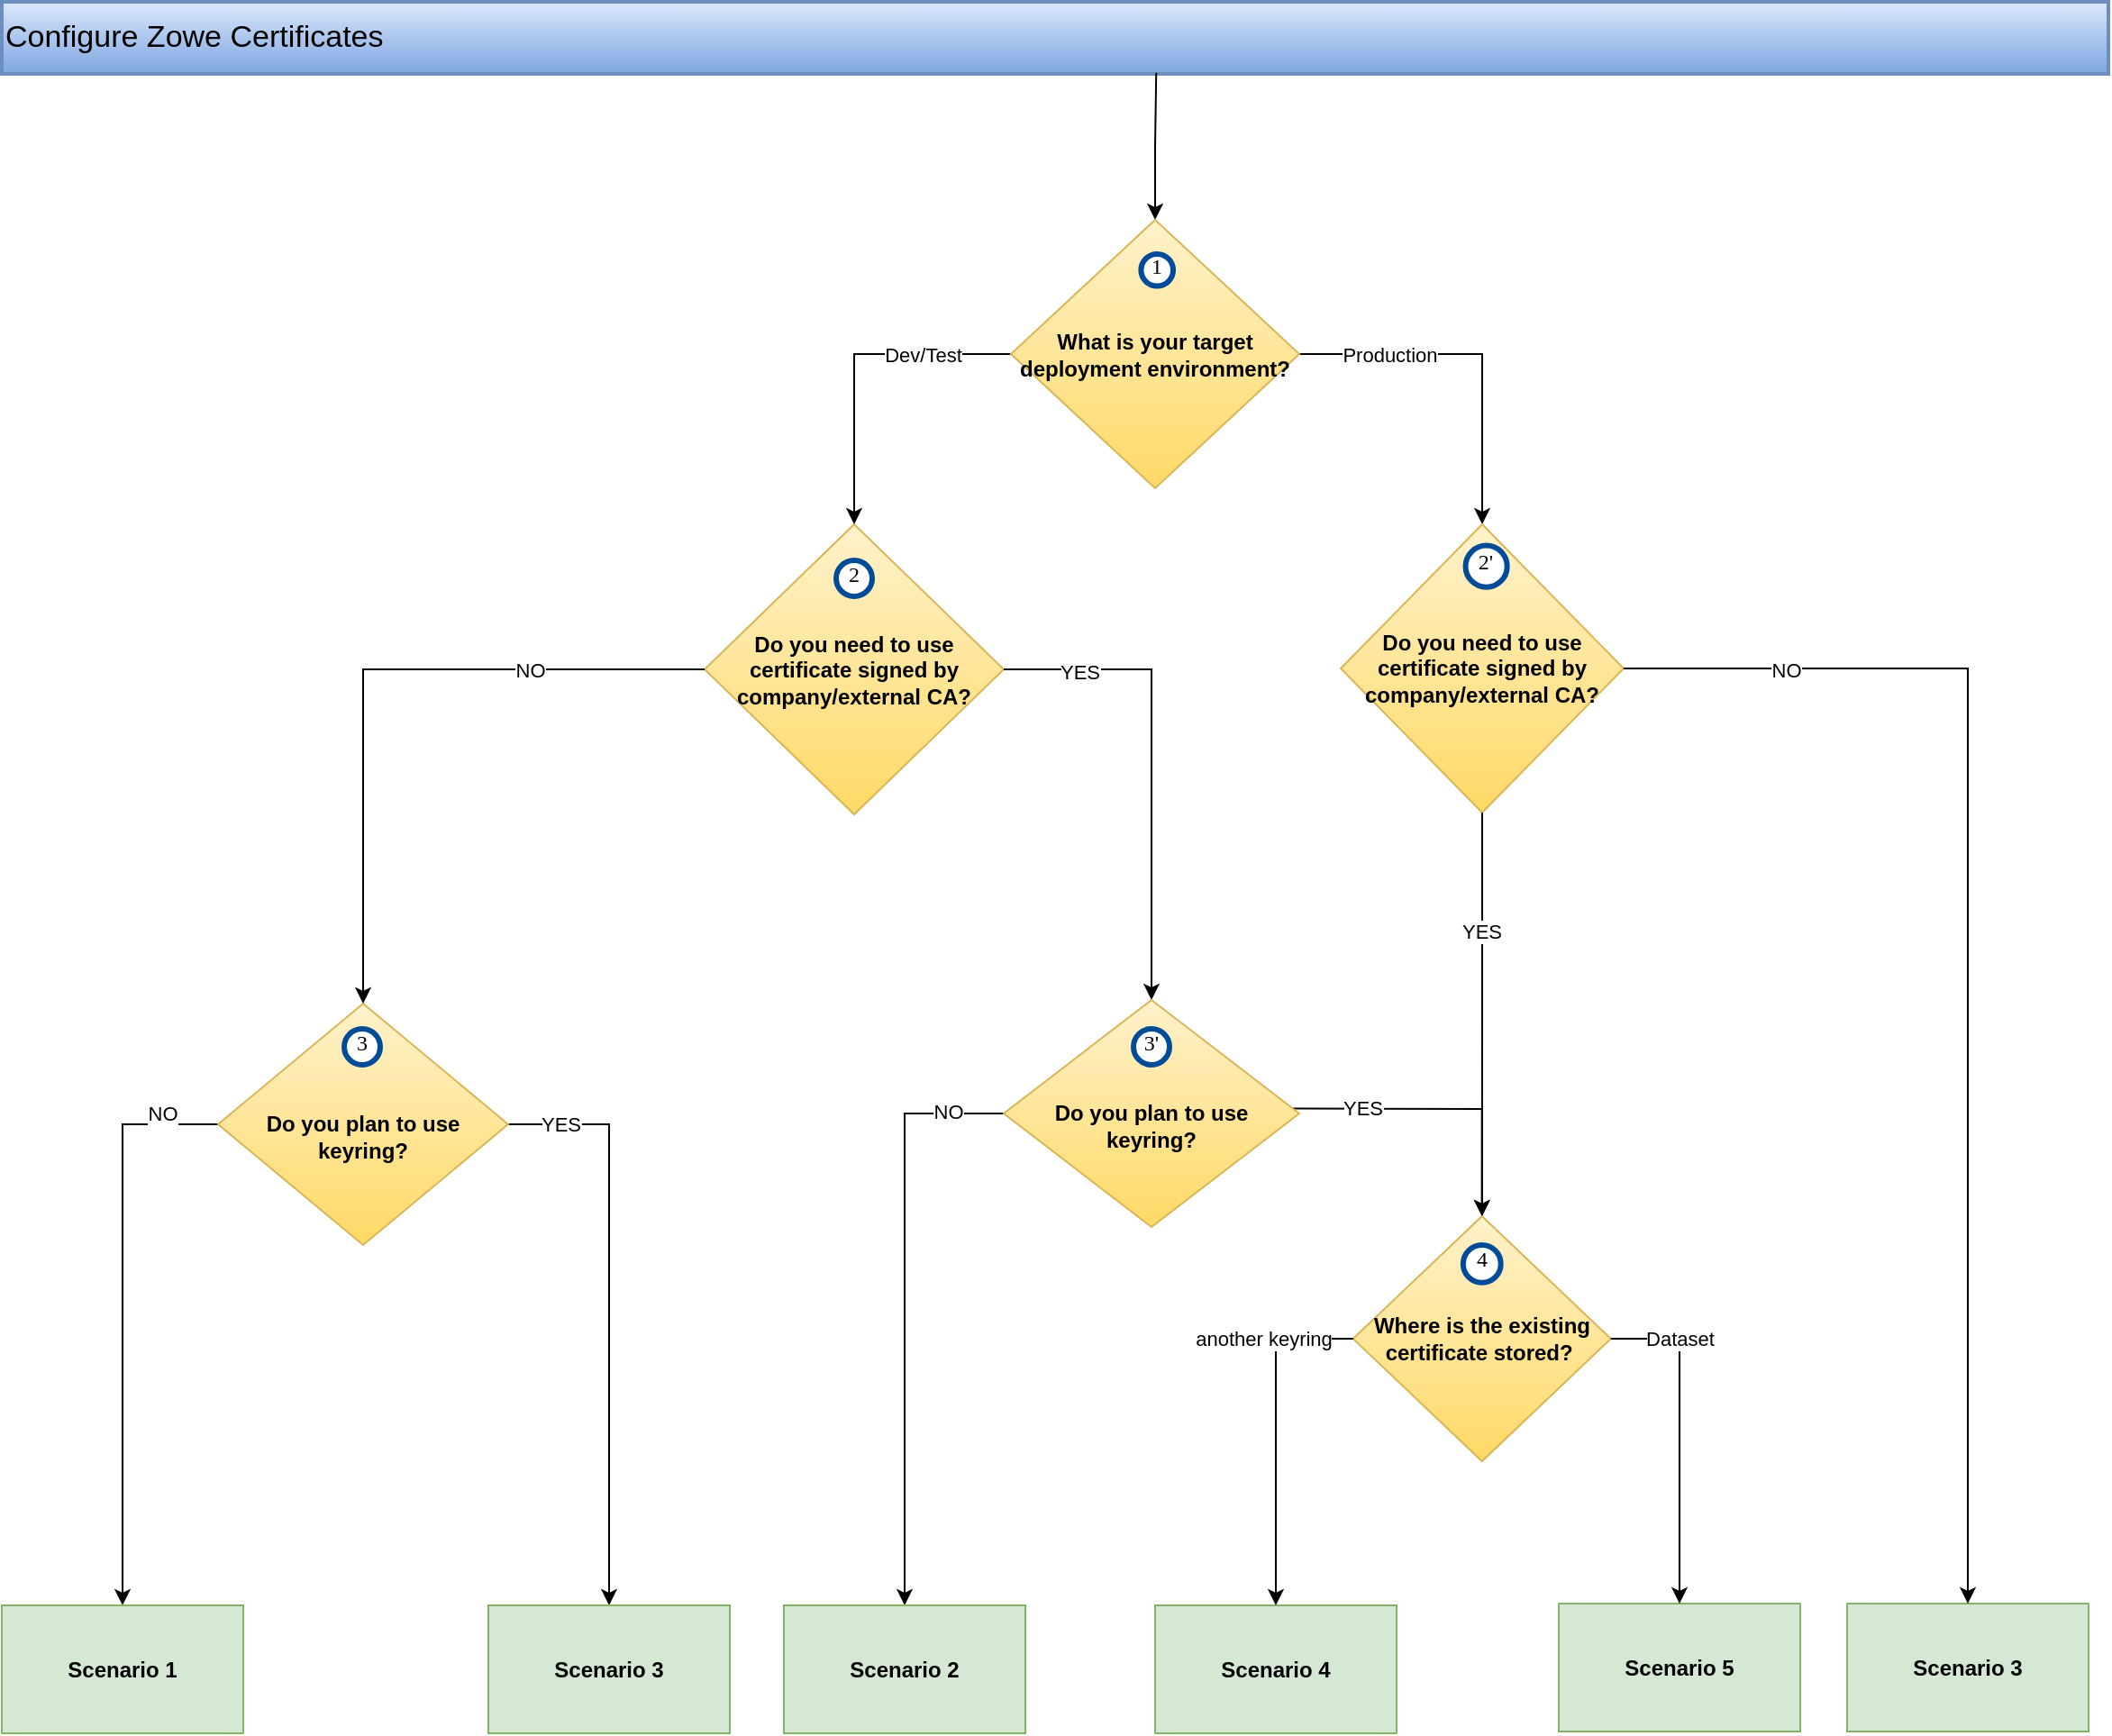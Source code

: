 <mxfile version="21.6.8" type="google">
  <diagram name="Page-1" id="2D4Eud1RVsdPvKpwBga_">
    <mxGraphModel grid="1" page="1" gridSize="10" guides="1" tooltips="1" connect="1" arrows="1" fold="1" pageScale="1" pageWidth="850" pageHeight="1100" math="0" shadow="0">
      <root>
        <mxCell id="0" />
        <mxCell id="1" parent="0" />
        <mxCell id="bi-3GEvjXEP-DX2mGwIE-1" value="" style="group;fontStyle=1" connectable="0" vertex="1" parent="1">
          <mxGeometry x="430" y="6930" width="166" height="161" as="geometry" />
        </mxCell>
        <mxCell id="bi-3GEvjXEP-DX2mGwIE-2" value="Do you need to use&lt;br&gt;certificate signed by company/external CA?" style="rhombus;whiteSpace=wrap;html=1;fillColor=#fff2cc;gradientColor=#ffd966;strokeColor=#d6b656;fontStyle=1" vertex="1" parent="bi-3GEvjXEP-DX2mGwIE-1">
          <mxGeometry width="166" height="161" as="geometry" />
        </mxCell>
        <mxCell id="bi-3GEvjXEP-DX2mGwIE-9" value="2" style="ellipse;whiteSpace=wrap;html=1;aspect=fixed;strokeWidth=3;fontFamily=Tahoma;spacingBottom=4;spacingRight=2;strokeColor=#004C99;spacingLeft=2;" vertex="1" parent="bi-3GEvjXEP-DX2mGwIE-1">
          <mxGeometry x="73" y="20" width="20" height="20" as="geometry" />
        </mxCell>
        <mxCell id="bi-3GEvjXEP-DX2mGwIE-3" value="Production" style="edgeStyle=orthogonalEdgeStyle;rounded=0;orthogonalLoop=1;jettySize=auto;html=1;exitX=1;exitY=0.5;exitDx=0;exitDy=0;entryX=0.5;entryY=0;entryDx=0;entryDy=0;" edge="1" parent="1" source="bi-3GEvjXEP-DX2mGwIE-8" target="bi-3GEvjXEP-DX2mGwIE-14">
          <mxGeometry x="-0.49" relative="1" as="geometry">
            <mxPoint x="916" y="7131" as="sourcePoint" />
            <mxPoint x="721" y="6830" as="targetPoint" />
            <Array as="points">
              <mxPoint x="862" y="6836" />
            </Array>
            <mxPoint as="offset" />
          </mxGeometry>
        </mxCell>
        <mxCell id="bi-3GEvjXEP-DX2mGwIE-4" value="" style="edgeStyle=orthogonalEdgeStyle;rounded=0;orthogonalLoop=1;jettySize=auto;html=1;exitX=0;exitY=0.5;exitDx=0;exitDy=0;entryX=0.5;entryY=0;entryDx=0;entryDy=0;" edge="1" parent="1" source="bi-3GEvjXEP-DX2mGwIE-8" target="bi-3GEvjXEP-DX2mGwIE-2">
          <mxGeometry relative="1" as="geometry">
            <mxPoint x="850" y="6936" as="sourcePoint" />
            <mxPoint x="560" y="6976" as="targetPoint" />
          </mxGeometry>
        </mxCell>
        <mxCell id="bi-3GEvjXEP-DX2mGwIE-5" value="Dev/Test" style="edgeLabel;html=1;align=center;verticalAlign=middle;resizable=0;points=[];" connectable="0" vertex="1" parent="bi-3GEvjXEP-DX2mGwIE-4">
          <mxGeometry x="-0.52" y="2" relative="1" as="geometry">
            <mxPoint x="-6" y="-2" as="offset" />
          </mxGeometry>
        </mxCell>
        <mxCell id="bi-3GEvjXEP-DX2mGwIE-6" value="Configure Zowe Certificates" style="rounded=0;whiteSpace=wrap;html=1;fillColor=#dae8fc;strokeColor=#6c8ebf;strokeWidth=2;align=left;gradientColor=#7ea6e0;fontSize=17;" vertex="1" parent="1">
          <mxGeometry x="40" y="6640" width="1169" height="40" as="geometry" />
        </mxCell>
        <mxCell id="bi-3GEvjXEP-DX2mGwIE-7" value="" style="edgeStyle=orthogonalEdgeStyle;rounded=0;orthogonalLoop=1;jettySize=auto;html=1;entryX=0.548;entryY=0.985;entryDx=0;entryDy=0;entryPerimeter=0;endArrow=none;endFill=0;startArrow=classic;startFill=1;" edge="1" parent="1" source="bi-3GEvjXEP-DX2mGwIE-8" target="bi-3GEvjXEP-DX2mGwIE-6">
          <mxGeometry relative="1" as="geometry" />
        </mxCell>
        <mxCell id="bi-3GEvjXEP-DX2mGwIE-8" value="What is your target deployment environment?" style="rhombus;whiteSpace=wrap;html=1;fillColor=#fff2cc;gradientColor=#ffd966;strokeColor=#d6b656;fontStyle=1" vertex="1" parent="1">
          <mxGeometry x="600" y="6761" width="160" height="149" as="geometry" />
        </mxCell>
        <mxCell id="bi-3GEvjXEP-DX2mGwIE-11" style="edgeStyle=orthogonalEdgeStyle;rounded=0;orthogonalLoop=1;jettySize=auto;html=1;exitX=1;exitY=0.5;exitDx=0;exitDy=0;entryX=0.5;entryY=0;entryDx=0;entryDy=0;" edge="1" parent="1" source="bi-3GEvjXEP-DX2mGwIE-2" target="bi-3GEvjXEP-DX2mGwIE-19">
          <mxGeometry relative="1" as="geometry">
            <mxPoint x="391" y="7170" as="targetPoint" />
            <Array as="points">
              <mxPoint x="678" y="7011" />
            </Array>
          </mxGeometry>
        </mxCell>
        <mxCell id="bi-3GEvjXEP-DX2mGwIE-12" value="YES" style="edgeLabel;html=1;align=center;verticalAlign=middle;resizable=0;points=[];" connectable="0" vertex="1" parent="bi-3GEvjXEP-DX2mGwIE-11">
          <mxGeometry x="-0.204" y="-1" relative="1" as="geometry">
            <mxPoint x="-39" y="-22" as="offset" />
          </mxGeometry>
        </mxCell>
        <mxCell id="bi-3GEvjXEP-DX2mGwIE-13" value="" style="group;fontStyle=1" connectable="0" vertex="1" parent="1">
          <mxGeometry x="783" y="6930" width="157" height="160" as="geometry" />
        </mxCell>
        <mxCell id="bi-3GEvjXEP-DX2mGwIE-14" value="Do you need to use&lt;br style=&quot;border-color: var(--border-color);&quot;&gt;certificate signed by company/external CA?" style="rhombus;whiteSpace=wrap;html=1;fillColor=#fff2cc;gradientColor=#ffd966;strokeColor=#d6b656;fontStyle=1" vertex="1" parent="bi-3GEvjXEP-DX2mGwIE-13">
          <mxGeometry width="157" height="160" as="geometry" />
        </mxCell>
        <mxCell id="bi-3GEvjXEP-DX2mGwIE-15" value="2&#39;" style="ellipse;whiteSpace=wrap;html=1;aspect=fixed;strokeWidth=3;fontFamily=Tahoma;spacingBottom=4;spacingRight=2;strokeColor=#004C99;spacingLeft=2;" vertex="1" parent="bi-3GEvjXEP-DX2mGwIE-13">
          <mxGeometry x="69.265" y="11.783" width="23.088" height="23.088" as="geometry" />
        </mxCell>
        <mxCell id="bi-3GEvjXEP-DX2mGwIE-16" value="" style="edgeStyle=orthogonalEdgeStyle;rounded=0;orthogonalLoop=1;jettySize=auto;html=1;exitX=0;exitY=0.5;exitDx=0;exitDy=0;" edge="1" parent="1" source="bi-3GEvjXEP-DX2mGwIE-19" target="bi-3GEvjXEP-DX2mGwIE-27">
          <mxGeometry relative="1" as="geometry" />
        </mxCell>
        <mxCell id="bi-3GEvjXEP-DX2mGwIE-17" value="NO" style="edgeLabel;html=1;align=center;verticalAlign=middle;resizable=0;points=[];" connectable="0" vertex="1" parent="bi-3GEvjXEP-DX2mGwIE-16">
          <mxGeometry x="-0.159" relative="1" as="geometry">
            <mxPoint x="24" y="-84" as="offset" />
          </mxGeometry>
        </mxCell>
        <mxCell id="bi-3GEvjXEP-DX2mGwIE-18" value="YES" style="edgeStyle=orthogonalEdgeStyle;rounded=0;orthogonalLoop=1;jettySize=auto;html=1;entryX=0.5;entryY=0;entryDx=0;entryDy=0;" edge="1" parent="1" target="bi-3GEvjXEP-DX2mGwIE-29">
          <mxGeometry x="-0.07" relative="1" as="geometry">
            <mxPoint x="686.0" y="7254" as="sourcePoint" />
            <mxPoint as="offset" />
          </mxGeometry>
        </mxCell>
        <mxCell id="bi-3GEvjXEP-DX2mGwIE-19" value="&lt;br&gt;Do you plan to use&lt;br&gt;keyring?" style="rhombus;whiteSpace=wrap;html=1;fillColor=#fff2cc;gradientColor=#ffd966;strokeColor=#d6b656;fontStyle=1" vertex="1" parent="1">
          <mxGeometry x="596" y="7194" width="164" height="126" as="geometry" />
        </mxCell>
        <mxCell id="bi-3GEvjXEP-DX2mGwIE-20" style="edgeStyle=orthogonalEdgeStyle;rounded=0;orthogonalLoop=1;jettySize=auto;html=1;exitX=1;exitY=0.5;exitDx=0;exitDy=0;" edge="1" parent="1" source="bi-3GEvjXEP-DX2mGwIE-24" target="bi-3GEvjXEP-DX2mGwIE-32">
          <mxGeometry relative="1" as="geometry" />
        </mxCell>
        <mxCell id="bi-3GEvjXEP-DX2mGwIE-21" value="YES" style="edgeLabel;html=1;align=center;verticalAlign=middle;resizable=0;points=[];" connectable="0" vertex="1" parent="bi-3GEvjXEP-DX2mGwIE-20">
          <mxGeometry x="-0.183" y="-3" relative="1" as="geometry">
            <mxPoint x="-24" y="-76" as="offset" />
          </mxGeometry>
        </mxCell>
        <mxCell id="bi-3GEvjXEP-DX2mGwIE-22" value="" style="edgeStyle=orthogonalEdgeStyle;rounded=0;orthogonalLoop=1;jettySize=auto;html=1;exitX=0;exitY=0.5;exitDx=0;exitDy=0;" edge="1" parent="1" source="bi-3GEvjXEP-DX2mGwIE-24" target="bi-3GEvjXEP-DX2mGwIE-31">
          <mxGeometry relative="1" as="geometry" />
        </mxCell>
        <mxCell id="bi-3GEvjXEP-DX2mGwIE-23" value="NO" style="edgeLabel;html=1;align=center;verticalAlign=middle;resizable=0;points=[];" connectable="0" vertex="1" parent="bi-3GEvjXEP-DX2mGwIE-22">
          <mxGeometry x="-0.135" y="5" relative="1" as="geometry">
            <mxPoint x="17" y="-92" as="offset" />
          </mxGeometry>
        </mxCell>
        <mxCell id="bi-3GEvjXEP-DX2mGwIE-24" value="&lt;br&gt;Do you plan to use&lt;br&gt;keyring?" style="rhombus;whiteSpace=wrap;html=1;fillColor=#fff2cc;gradientColor=#ffd966;strokeColor=#d6b656;fontStyle=1" vertex="1" parent="1">
          <mxGeometry x="160" y="7196" width="161" height="134" as="geometry" />
        </mxCell>
        <mxCell id="bi-3GEvjXEP-DX2mGwIE-25" value="" style="edgeStyle=orthogonalEdgeStyle;rounded=0;orthogonalLoop=1;jettySize=auto;html=1;" edge="1" parent="1" source="bi-3GEvjXEP-DX2mGwIE-2" target="bi-3GEvjXEP-DX2mGwIE-24">
          <mxGeometry relative="1" as="geometry" />
        </mxCell>
        <mxCell id="bi-3GEvjXEP-DX2mGwIE-26" value="NO" style="edgeLabel;html=1;align=center;verticalAlign=middle;resizable=0;points=[];" connectable="0" vertex="1" parent="bi-3GEvjXEP-DX2mGwIE-25">
          <mxGeometry y="-3" relative="1" as="geometry">
            <mxPoint x="90" y="3" as="offset" />
          </mxGeometry>
        </mxCell>
        <mxCell id="bi-3GEvjXEP-DX2mGwIE-27" value="Scenario 2" style="whiteSpace=wrap;html=1;fillColor=#d5e8d4;strokeColor=#82b366;fontStyle=1" vertex="1" parent="1">
          <mxGeometry x="474" y="7530" width="134" height="71" as="geometry" />
        </mxCell>
        <mxCell id="bi-3GEvjXEP-DX2mGwIE-28" value="" style="group" connectable="0" vertex="1" parent="1">
          <mxGeometry x="787" y="7314" width="143" height="136" as="geometry" />
        </mxCell>
        <mxCell id="bi-3GEvjXEP-DX2mGwIE-29" value="Where is the existing certificate stored?&amp;nbsp;" style="rhombus;whiteSpace=wrap;html=1;fillColor=#fff2cc;gradientColor=#ffd966;strokeColor=#d6b656;fontStyle=1" vertex="1" parent="bi-3GEvjXEP-DX2mGwIE-28">
          <mxGeometry x="2.893" width="143" height="136" as="geometry" />
        </mxCell>
        <mxCell id="bi-3GEvjXEP-DX2mGwIE-30" value="4" style="ellipse;whiteSpace=wrap;html=1;aspect=fixed;strokeWidth=3;fontFamily=Tahoma;spacingBottom=4;spacingRight=2;strokeColor=#004C99;spacingLeft=2;" vertex="1" parent="bi-3GEvjXEP-DX2mGwIE-28">
          <mxGeometry x="63.929" y="15.998" width="20.923" height="20.923" as="geometry" />
        </mxCell>
        <mxCell id="bi-3GEvjXEP-DX2mGwIE-31" value="Scenario 1" style="whiteSpace=wrap;html=1;fillColor=#d5e8d4;strokeColor=#82b366;fontStyle=1" vertex="1" parent="1">
          <mxGeometry x="40" y="7530" width="134" height="71" as="geometry" />
        </mxCell>
        <mxCell id="bi-3GEvjXEP-DX2mGwIE-32" value="Scenario 3" style="whiteSpace=wrap;html=1;fillColor=#d5e8d4;strokeColor=#82b366;fontStyle=1" vertex="1" parent="1">
          <mxGeometry x="310" y="7530" width="134" height="71" as="geometry" />
        </mxCell>
        <mxCell id="bi-3GEvjXEP-DX2mGwIE-33" value="Scenario 4" style="whiteSpace=wrap;html=1;fillColor=#d5e8d4;strokeColor=#82b366;fontStyle=1" vertex="1" parent="1">
          <mxGeometry x="680" y="7530" width="134" height="71" as="geometry" />
        </mxCell>
        <mxCell id="bi-3GEvjXEP-DX2mGwIE-34" value="another keyring" style="edgeStyle=orthogonalEdgeStyle;rounded=0;orthogonalLoop=1;jettySize=auto;html=1;exitX=0;exitY=0.5;exitDx=0;exitDy=0;entryX=0.5;entryY=0;entryDx=0;entryDy=0;" edge="1" parent="1" source="bi-3GEvjXEP-DX2mGwIE-29" target="bi-3GEvjXEP-DX2mGwIE-33">
          <mxGeometry x="-0.551" y="-7" relative="1" as="geometry">
            <mxPoint as="offset" />
            <mxPoint x="782.143" y="7379" as="sourcePoint" />
            <mxPoint x="730" y="7529" as="targetPoint" />
            <Array as="points">
              <mxPoint x="747" y="7382" />
            </Array>
          </mxGeometry>
        </mxCell>
        <mxCell id="bi-3GEvjXEP-DX2mGwIE-35" value="Scenario 5" style="whiteSpace=wrap;html=1;fillColor=#d5e8d4;strokeColor=#82b366;fontStyle=1" vertex="1" parent="1">
          <mxGeometry x="904" y="7529" width="134" height="71" as="geometry" />
        </mxCell>
        <mxCell id="bi-3GEvjXEP-DX2mGwIE-36" style="edgeStyle=orthogonalEdgeStyle;rounded=0;orthogonalLoop=1;jettySize=auto;html=1;exitX=1;exitY=0.5;exitDx=0;exitDy=0;entryX=0.5;entryY=0;entryDx=0;entryDy=0;" edge="1" parent="1" source="bi-3GEvjXEP-DX2mGwIE-29" target="bi-3GEvjXEP-DX2mGwIE-35">
          <mxGeometry relative="1" as="geometry" />
        </mxCell>
        <mxCell id="bi-3GEvjXEP-DX2mGwIE-37" value="Dataset" style="edgeLabel;html=1;align=center;verticalAlign=middle;resizable=0;points=[];" connectable="0" vertex="1" parent="bi-3GEvjXEP-DX2mGwIE-36">
          <mxGeometry x="-0.334" relative="1" as="geometry">
            <mxPoint y="-24" as="offset" />
          </mxGeometry>
        </mxCell>
        <mxCell id="bi-3GEvjXEP-DX2mGwIE-38" value="Scenario 3" style="whiteSpace=wrap;html=1;fillColor=#d5e8d4;strokeColor=#82b366;fontStyle=1" vertex="1" parent="1">
          <mxGeometry x="1064" y="7529" width="134" height="71" as="geometry" />
        </mxCell>
        <mxCell id="bi-3GEvjXEP-DX2mGwIE-39" value="" style="edgeStyle=orthogonalEdgeStyle;rounded=0;orthogonalLoop=1;jettySize=auto;html=1;" edge="1" parent="1" source="bi-3GEvjXEP-DX2mGwIE-14" target="bi-3GEvjXEP-DX2mGwIE-38">
          <mxGeometry relative="1" as="geometry" />
        </mxCell>
        <mxCell id="bi-3GEvjXEP-DX2mGwIE-40" value="NO" style="edgeLabel;html=1;align=center;verticalAlign=middle;resizable=0;points=[];" connectable="0" vertex="1" parent="bi-3GEvjXEP-DX2mGwIE-39">
          <mxGeometry x="0.011" y="1" relative="1" as="geometry">
            <mxPoint x="-102" y="-167" as="offset" />
          </mxGeometry>
        </mxCell>
        <mxCell id="bi-3GEvjXEP-DX2mGwIE-41" style="edgeStyle=orthogonalEdgeStyle;rounded=0;orthogonalLoop=1;jettySize=auto;html=1;entryX=0.5;entryY=0;entryDx=0;entryDy=0;" edge="1" parent="1" source="bi-3GEvjXEP-DX2mGwIE-14" target="bi-3GEvjXEP-DX2mGwIE-29">
          <mxGeometry relative="1" as="geometry" />
        </mxCell>
        <mxCell id="bi-3GEvjXEP-DX2mGwIE-42" value="YES" style="edgeLabel;html=1;align=center;verticalAlign=middle;resizable=0;points=[];" connectable="0" vertex="1" parent="bi-3GEvjXEP-DX2mGwIE-41">
          <mxGeometry x="-0.413" y="-1" relative="1" as="geometry">
            <mxPoint as="offset" />
          </mxGeometry>
        </mxCell>
        <mxCell id="bi-3GEvjXEP-DX2mGwIE-43" value="1" style="ellipse;whiteSpace=wrap;html=1;aspect=fixed;strokeWidth=3;fontFamily=Tahoma;spacingBottom=4;spacingRight=2;strokeColor=#004C99;spacingLeft=2;" vertex="1" parent="1">
          <mxGeometry x="672.189" y="6780" width="17.814" height="17.814" as="geometry" />
        </mxCell>
        <mxCell id="bi-3GEvjXEP-DX2mGwIE-44" value="3" style="ellipse;whiteSpace=wrap;html=1;aspect=fixed;strokeWidth=3;fontFamily=Tahoma;spacingBottom=4;spacingRight=2;strokeColor=#004C99;spacingLeft=2;" vertex="1" parent="1">
          <mxGeometry x="230" y="7210" width="20" height="20" as="geometry" />
        </mxCell>
        <mxCell id="bi-3GEvjXEP-DX2mGwIE-45" value="3&#39;" style="ellipse;whiteSpace=wrap;html=1;aspect=fixed;strokeWidth=3;fontFamily=Tahoma;spacingBottom=4;spacingRight=2;strokeColor=#004C99;spacingLeft=2;" vertex="1" parent="1">
          <mxGeometry x="668" y="7210" width="20" height="20" as="geometry" />
        </mxCell>
      </root>
    </mxGraphModel>
  </diagram>
</mxfile>
